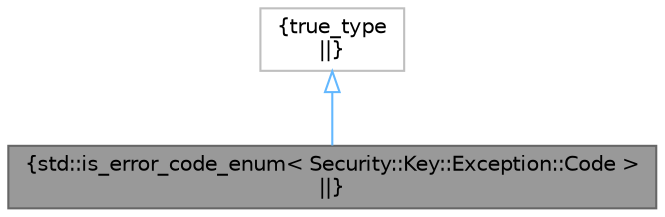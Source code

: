 digraph "std::is_error_code_enum&lt; Security::Key::Exception::Code &gt;"
{
 // LATEX_PDF_SIZE
  bgcolor="transparent";
  edge [fontname=Helvetica,fontsize=10,labelfontname=Helvetica,labelfontsize=10];
  node [fontname=Helvetica,fontsize=10,shape=box,height=0.2,width=0.4];
  Node1 [label="{std::is_error_code_enum\< Security::Key::Exception::Code \>\n||}",height=0.2,width=0.4,color="gray40", fillcolor="grey60", style="filled", fontcolor="black",tooltip=" "];
  Node2 -> Node1 [dir="back",color="steelblue1",style="solid",arrowtail="onormal"];
  Node2 [label="{true_type\n||}",height=0.2,width=0.4,color="grey75", fillcolor="white", style="filled",URL="/tmp/build/x64/Release/Stream/tag.xml$d6/ddf/classtrue__type.html",tooltip=" "];
}
